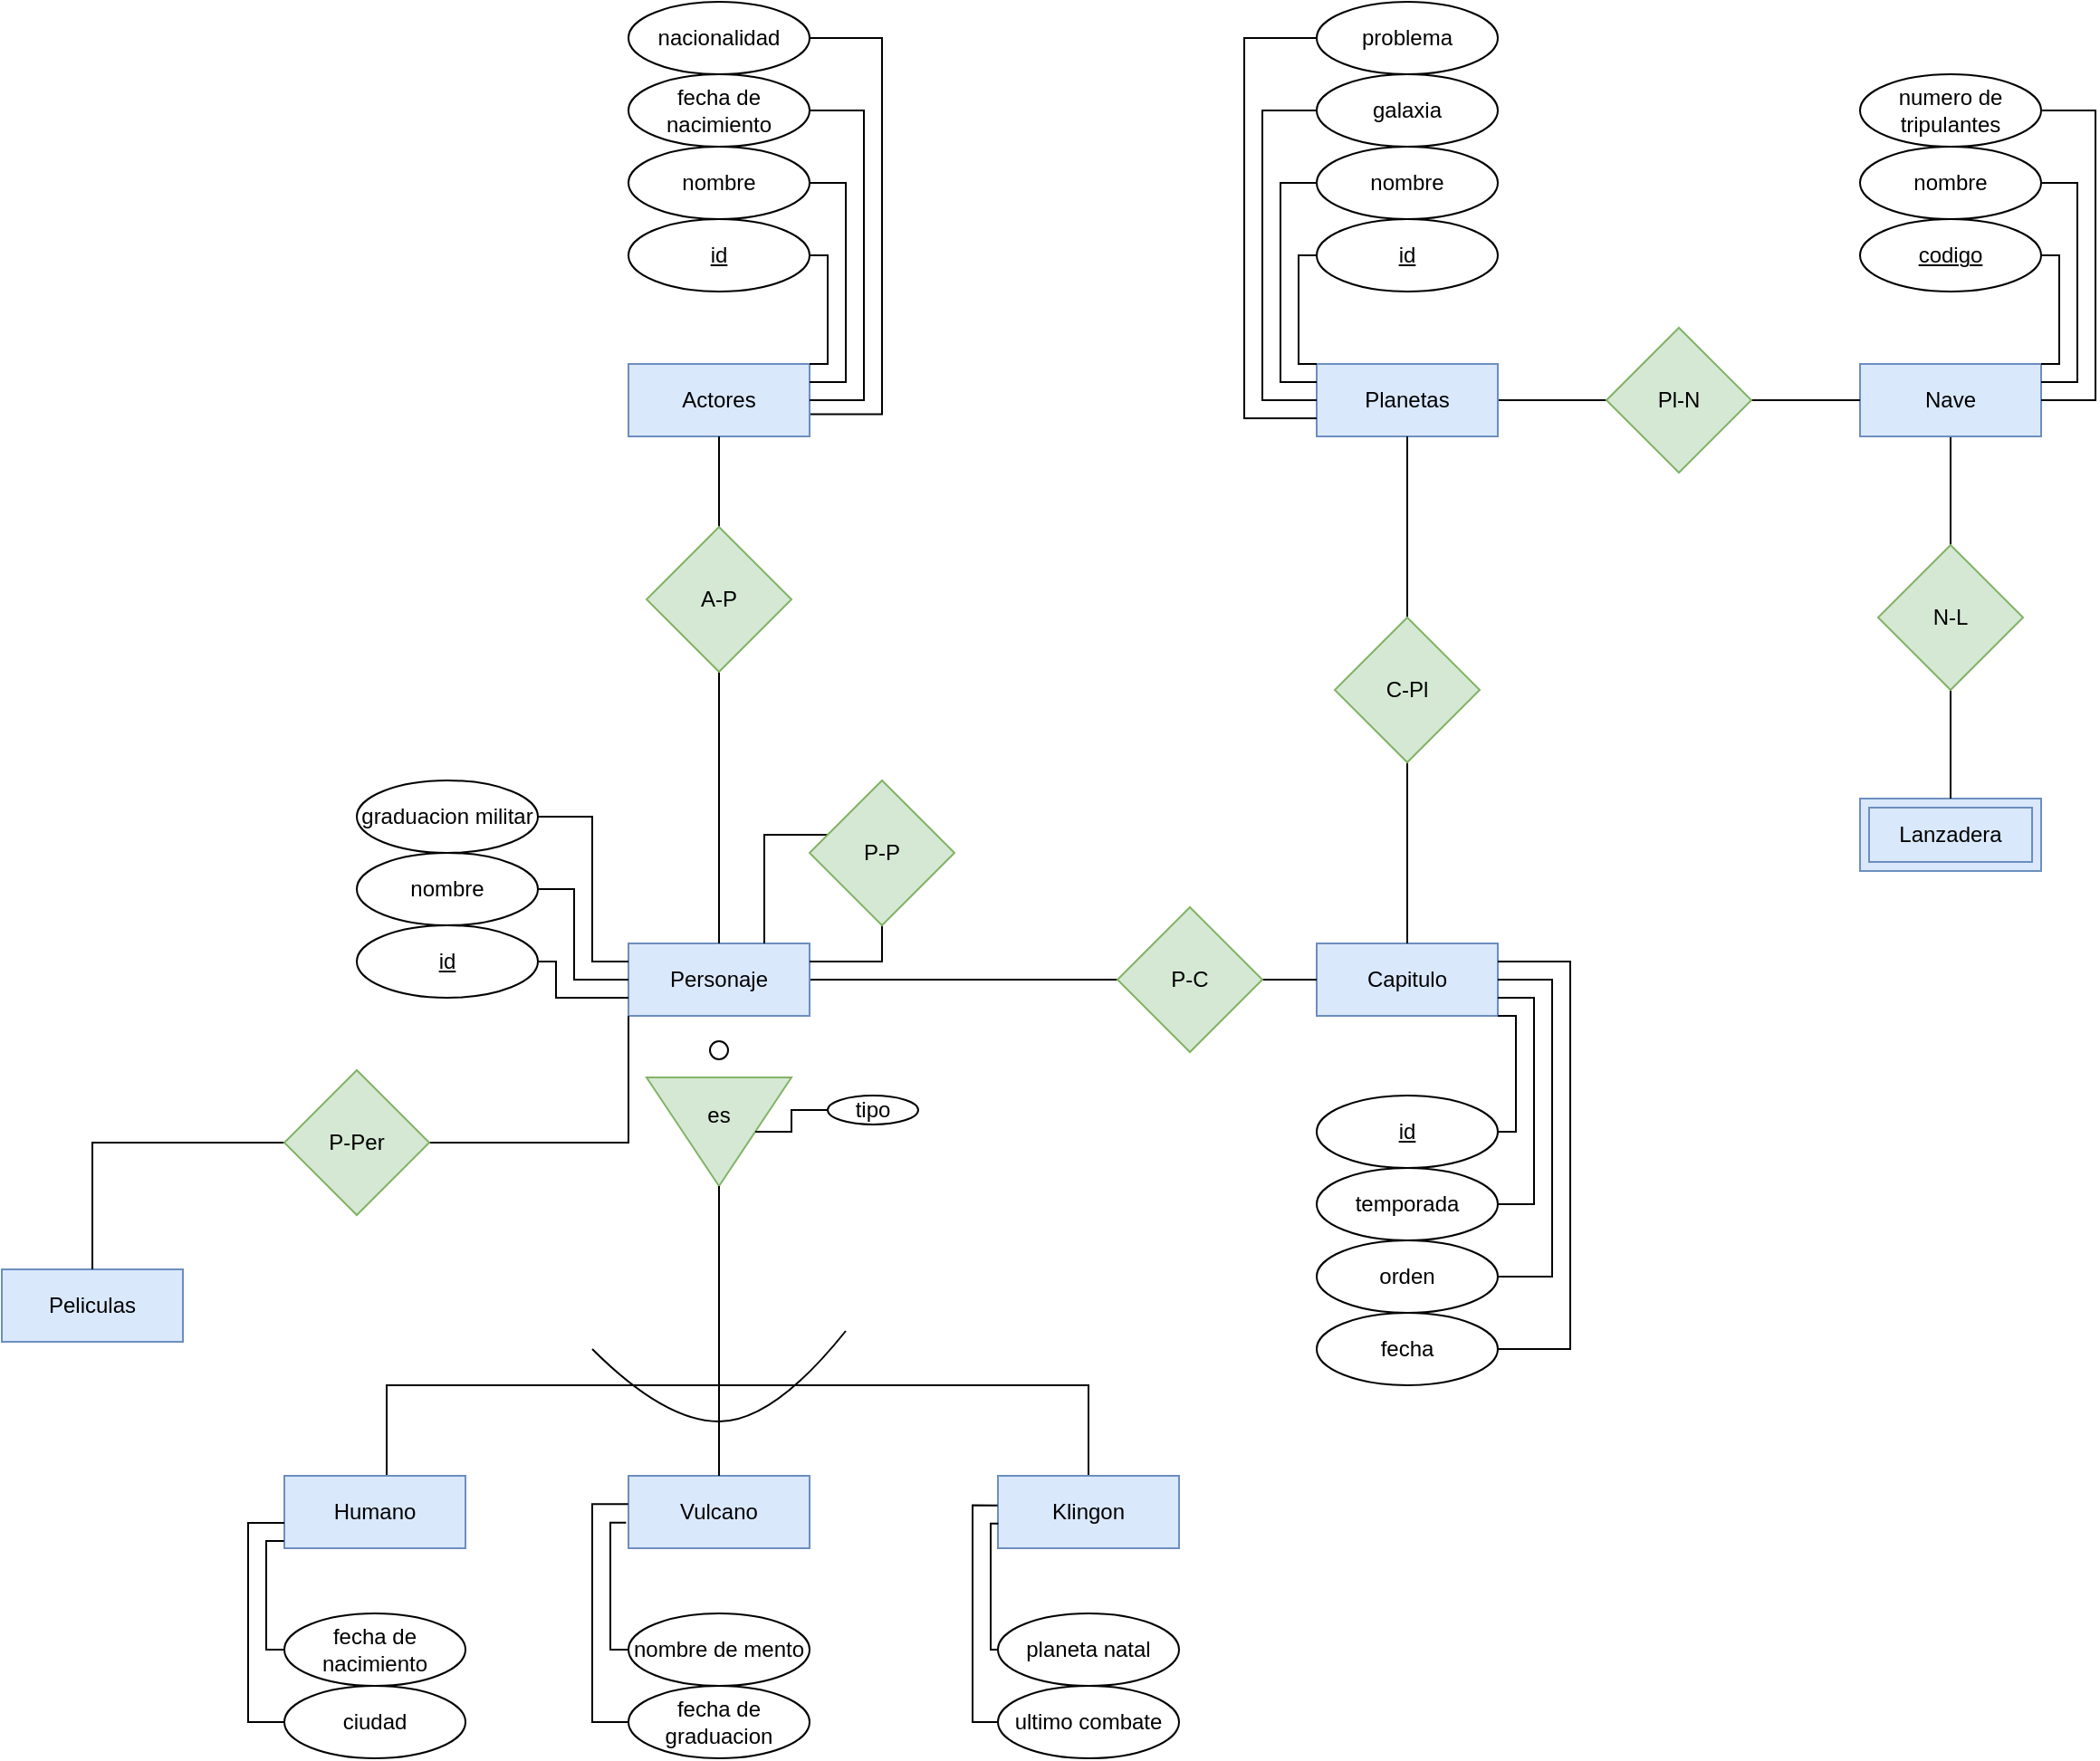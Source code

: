 <mxfile version="22.0.4" type="github">
  <diagram name="Página-1" id="5l4QbnVMC6A0-uHD1jhr">
    <mxGraphModel dx="917" dy="2021" grid="1" gridSize="10" guides="1" tooltips="1" connect="1" arrows="1" fold="1" page="1" pageScale="1" pageWidth="1169" pageHeight="827" math="0" shadow="0">
      <root>
        <mxCell id="0" />
        <mxCell id="1" parent="0" />
        <mxCell id="6NNh_hOM8QvXXo7sR0za-1" value="Actores" style="whiteSpace=wrap;html=1;align=center;fillColor=#dae8fc;strokeColor=#6c8ebf;" parent="1" vertex="1">
          <mxGeometry x="380" y="-10" width="100" height="40" as="geometry" />
        </mxCell>
        <mxCell id="6NNh_hOM8QvXXo7sR0za-29" style="edgeStyle=orthogonalEdgeStyle;rounded=0;orthogonalLoop=1;jettySize=auto;html=1;endArrow=none;endFill=0;" parent="1" source="6NNh_hOM8QvXXo7sR0za-2" target="6NNh_hOM8QvXXo7sR0za-27" edge="1">
          <mxGeometry relative="1" as="geometry" />
        </mxCell>
        <mxCell id="6NNh_hOM8QvXXo7sR0za-2" value="Personaje" style="whiteSpace=wrap;html=1;align=center;fillColor=#dae8fc;strokeColor=#6c8ebf;" parent="1" vertex="1">
          <mxGeometry x="380" y="310" width="100" height="40" as="geometry" />
        </mxCell>
        <mxCell id="6NNh_hOM8QvXXo7sR0za-18" style="edgeStyle=orthogonalEdgeStyle;rounded=0;orthogonalLoop=1;jettySize=auto;html=1;endArrow=none;endFill=0;" parent="1" edge="1">
          <mxGeometry relative="1" as="geometry">
            <mxPoint x="430" y="520" as="targetPoint" />
            <mxPoint x="246.504" y="604" as="sourcePoint" />
            <Array as="points">
              <mxPoint x="246" y="554" />
              <mxPoint x="430" y="554" />
              <mxPoint x="430" y="523" />
            </Array>
          </mxGeometry>
        </mxCell>
        <mxCell id="6NNh_hOM8QvXXo7sR0za-3" value="&lt;div&gt;Humano&lt;/div&gt;" style="whiteSpace=wrap;html=1;align=center;fillColor=#dae8fc;strokeColor=#6c8ebf;" parent="1" vertex="1">
          <mxGeometry x="190" y="604" width="100" height="40" as="geometry" />
        </mxCell>
        <mxCell id="6NNh_hOM8QvXXo7sR0za-4" value="&lt;div&gt;Vulcano&lt;/div&gt;" style="whiteSpace=wrap;html=1;align=center;fillColor=#dae8fc;strokeColor=#6c8ebf;" parent="1" vertex="1">
          <mxGeometry x="380" y="604" width="100" height="40" as="geometry" />
        </mxCell>
        <mxCell id="6NNh_hOM8QvXXo7sR0za-22" style="edgeStyle=orthogonalEdgeStyle;rounded=0;orthogonalLoop=1;jettySize=auto;html=1;endArrow=none;endFill=0;" parent="1" source="6NNh_hOM8QvXXo7sR0za-5" edge="1">
          <mxGeometry relative="1" as="geometry">
            <mxPoint x="430" y="524" as="targetPoint" />
            <Array as="points">
              <mxPoint x="634" y="554" />
              <mxPoint x="430" y="554" />
            </Array>
          </mxGeometry>
        </mxCell>
        <mxCell id="6NNh_hOM8QvXXo7sR0za-5" value="Klingon" style="whiteSpace=wrap;html=1;align=center;fillColor=#dae8fc;strokeColor=#6c8ebf;" parent="1" vertex="1">
          <mxGeometry x="584" y="604" width="100" height="40" as="geometry" />
        </mxCell>
        <mxCell id="6NNh_hOM8QvXXo7sR0za-6" value="Capitulo" style="whiteSpace=wrap;html=1;align=center;fillColor=#dae8fc;strokeColor=#6c8ebf;" parent="1" vertex="1">
          <mxGeometry x="760" y="310" width="100" height="40" as="geometry" />
        </mxCell>
        <mxCell id="6NNh_hOM8QvXXo7sR0za-7" value="Peliculas" style="whiteSpace=wrap;html=1;align=center;fillColor=#dae8fc;strokeColor=#6c8ebf;" parent="1" vertex="1">
          <mxGeometry x="34" y="490" width="100" height="40" as="geometry" />
        </mxCell>
        <mxCell id="ipQ3G9XVM3GZYYtUCcGg-8" style="edgeStyle=orthogonalEdgeStyle;rounded=0;orthogonalLoop=1;jettySize=auto;html=1;endArrow=none;endFill=0;" edge="1" parent="1" source="6NNh_hOM8QvXXo7sR0za-8" target="ipQ3G9XVM3GZYYtUCcGg-4">
          <mxGeometry relative="1" as="geometry" />
        </mxCell>
        <mxCell id="6NNh_hOM8QvXXo7sR0za-8" value="Planetas" style="whiteSpace=wrap;html=1;align=center;fillColor=#dae8fc;strokeColor=#6c8ebf;" parent="1" vertex="1">
          <mxGeometry x="760" y="-10" width="100" height="40" as="geometry" />
        </mxCell>
        <mxCell id="ipQ3G9XVM3GZYYtUCcGg-10" style="edgeStyle=orthogonalEdgeStyle;rounded=0;orthogonalLoop=1;jettySize=auto;html=1;endArrow=none;endFill=0;" edge="1" parent="1" source="6NNh_hOM8QvXXo7sR0za-9" target="ipQ3G9XVM3GZYYtUCcGg-5">
          <mxGeometry relative="1" as="geometry" />
        </mxCell>
        <mxCell id="6NNh_hOM8QvXXo7sR0za-9" value="Nave" style="whiteSpace=wrap;html=1;align=center;fillColor=#dae8fc;strokeColor=#6c8ebf;" parent="1" vertex="1">
          <mxGeometry x="1060" y="-10" width="100" height="40" as="geometry" />
        </mxCell>
        <mxCell id="6NNh_hOM8QvXXo7sR0za-11" value="Lanzadera" style="shape=ext;margin=3;double=1;whiteSpace=wrap;html=1;align=center;fillColor=#dae8fc;strokeColor=#6c8ebf;" parent="1" vertex="1">
          <mxGeometry x="1060" y="230" width="100" height="40" as="geometry" />
        </mxCell>
        <mxCell id="6NNh_hOM8QvXXo7sR0za-16" style="edgeStyle=orthogonalEdgeStyle;rounded=0;orthogonalLoop=1;jettySize=auto;html=1;entryX=0.5;entryY=1;entryDx=0;entryDy=0;endArrow=none;endFill=0;" parent="1" source="6NNh_hOM8QvXXo7sR0za-12" target="6NNh_hOM8QvXXo7sR0za-1" edge="1">
          <mxGeometry relative="1" as="geometry" />
        </mxCell>
        <mxCell id="6NNh_hOM8QvXXo7sR0za-17" style="edgeStyle=orthogonalEdgeStyle;rounded=0;orthogonalLoop=1;jettySize=auto;html=1;endArrow=none;endFill=0;" parent="1" source="6NNh_hOM8QvXXo7sR0za-12" target="6NNh_hOM8QvXXo7sR0za-2" edge="1">
          <mxGeometry relative="1" as="geometry" />
        </mxCell>
        <mxCell id="6NNh_hOM8QvXXo7sR0za-12" value="A-P" style="rhombus;whiteSpace=wrap;html=1;fillColor=#d5e8d4;strokeColor=#82b366;" parent="1" vertex="1">
          <mxGeometry x="390" y="80" width="80" height="80" as="geometry" />
        </mxCell>
        <mxCell id="6NNh_hOM8QvXXo7sR0za-13" value="" style="triangle;whiteSpace=wrap;html=1;rotation=90;fillColor=#d5e8d4;strokeColor=#82b366;" parent="1" vertex="1">
          <mxGeometry x="400" y="374" width="60" height="80" as="geometry" />
        </mxCell>
        <mxCell id="6NNh_hOM8QvXXo7sR0za-14" value="" style="ellipse;whiteSpace=wrap;html=1;aspect=fixed;" parent="1" vertex="1">
          <mxGeometry x="425" y="364" width="10" height="10" as="geometry" />
        </mxCell>
        <mxCell id="6NNh_hOM8QvXXo7sR0za-15" value="es" style="text;html=1;strokeColor=none;fillColor=none;align=center;verticalAlign=middle;whiteSpace=wrap;rounded=0;" parent="1" vertex="1">
          <mxGeometry x="420" y="390" width="20" height="30" as="geometry" />
        </mxCell>
        <mxCell id="6NNh_hOM8QvXXo7sR0za-21" style="edgeStyle=orthogonalEdgeStyle;rounded=0;orthogonalLoop=1;jettySize=auto;html=1;endArrow=none;endFill=0;entryX=1;entryY=0.5;entryDx=0;entryDy=0;" parent="1" source="6NNh_hOM8QvXXo7sR0za-4" target="6NNh_hOM8QvXXo7sR0za-13" edge="1">
          <mxGeometry relative="1" as="geometry">
            <mxPoint x="430" y="534" as="targetPoint" />
          </mxGeometry>
        </mxCell>
        <mxCell id="6NNh_hOM8QvXXo7sR0za-23" value="" style="curved=1;endArrow=none;html=1;rounded=0;endFill=0;" parent="1" edge="1">
          <mxGeometry width="50" height="50" relative="1" as="geometry">
            <mxPoint x="360" y="534" as="sourcePoint" />
            <mxPoint x="500" y="524" as="targetPoint" />
            <Array as="points">
              <mxPoint x="400" y="574" />
              <mxPoint x="460" y="574" />
            </Array>
          </mxGeometry>
        </mxCell>
        <mxCell id="6NNh_hOM8QvXXo7sR0za-28" style="edgeStyle=orthogonalEdgeStyle;rounded=0;orthogonalLoop=1;jettySize=auto;html=1;endArrow=none;endFill=0;" parent="1" source="6NNh_hOM8QvXXo7sR0za-27" target="6NNh_hOM8QvXXo7sR0za-6" edge="1">
          <mxGeometry relative="1" as="geometry" />
        </mxCell>
        <mxCell id="6NNh_hOM8QvXXo7sR0za-27" value="P-C" style="rhombus;whiteSpace=wrap;html=1;fillColor=#d5e8d4;strokeColor=#82b366;" parent="1" vertex="1">
          <mxGeometry x="650" y="290" width="80" height="80" as="geometry" />
        </mxCell>
        <mxCell id="6NNh_hOM8QvXXo7sR0za-31" style="edgeStyle=orthogonalEdgeStyle;rounded=0;orthogonalLoop=1;jettySize=auto;html=1;endArrow=none;endFill=0;" parent="1" source="6NNh_hOM8QvXXo7sR0za-30" target="6NNh_hOM8QvXXo7sR0za-7" edge="1">
          <mxGeometry relative="1" as="geometry" />
        </mxCell>
        <mxCell id="6NNh_hOM8QvXXo7sR0za-32" style="edgeStyle=orthogonalEdgeStyle;rounded=0;orthogonalLoop=1;jettySize=auto;html=1;entryX=0;entryY=1;entryDx=0;entryDy=0;endArrow=none;endFill=0;" parent="1" source="6NNh_hOM8QvXXo7sR0za-30" target="6NNh_hOM8QvXXo7sR0za-2" edge="1">
          <mxGeometry relative="1" as="geometry" />
        </mxCell>
        <mxCell id="6NNh_hOM8QvXXo7sR0za-30" value="P-Per" style="rhombus;whiteSpace=wrap;html=1;fillColor=#d5e8d4;strokeColor=#82b366;" parent="1" vertex="1">
          <mxGeometry x="190" y="380" width="80" height="80" as="geometry" />
        </mxCell>
        <mxCell id="ipQ3G9XVM3GZYYtUCcGg-1" style="edgeStyle=orthogonalEdgeStyle;rounded=0;orthogonalLoop=1;jettySize=auto;html=1;entryX=0.75;entryY=0;entryDx=0;entryDy=0;endArrow=none;endFill=0;" edge="1" parent="1" source="6NNh_hOM8QvXXo7sR0za-33" target="6NNh_hOM8QvXXo7sR0za-2">
          <mxGeometry relative="1" as="geometry">
            <Array as="points">
              <mxPoint x="455" y="250" />
            </Array>
          </mxGeometry>
        </mxCell>
        <mxCell id="ipQ3G9XVM3GZYYtUCcGg-2" style="edgeStyle=orthogonalEdgeStyle;rounded=0;orthogonalLoop=1;jettySize=auto;html=1;endArrow=none;endFill=0;entryX=1;entryY=0.25;entryDx=0;entryDy=0;" edge="1" parent="1" source="6NNh_hOM8QvXXo7sR0za-33" target="6NNh_hOM8QvXXo7sR0za-2">
          <mxGeometry relative="1" as="geometry">
            <mxPoint x="380" y="310" as="targetPoint" />
            <Array as="points">
              <mxPoint x="520" y="320" />
            </Array>
          </mxGeometry>
        </mxCell>
        <mxCell id="6NNh_hOM8QvXXo7sR0za-33" value="P-P" style="rhombus;whiteSpace=wrap;html=1;fillColor=#d5e8d4;strokeColor=#82b366;" parent="1" vertex="1">
          <mxGeometry x="480" y="220" width="80" height="80" as="geometry" />
        </mxCell>
        <mxCell id="ipQ3G9XVM3GZYYtUCcGg-6" style="edgeStyle=orthogonalEdgeStyle;rounded=0;orthogonalLoop=1;jettySize=auto;html=1;entryX=0.5;entryY=0;entryDx=0;entryDy=0;endArrow=none;endFill=0;" edge="1" parent="1" source="ipQ3G9XVM3GZYYtUCcGg-3" target="6NNh_hOM8QvXXo7sR0za-6">
          <mxGeometry relative="1" as="geometry" />
        </mxCell>
        <mxCell id="ipQ3G9XVM3GZYYtUCcGg-7" style="edgeStyle=orthogonalEdgeStyle;rounded=0;orthogonalLoop=1;jettySize=auto;html=1;endArrow=none;endFill=0;" edge="1" parent="1" source="ipQ3G9XVM3GZYYtUCcGg-3" target="6NNh_hOM8QvXXo7sR0za-8">
          <mxGeometry relative="1" as="geometry" />
        </mxCell>
        <mxCell id="ipQ3G9XVM3GZYYtUCcGg-3" value="C-Pl" style="rhombus;whiteSpace=wrap;html=1;fillColor=#d5e8d4;strokeColor=#82b366;" vertex="1" parent="1">
          <mxGeometry x="770" y="130" width="80" height="80" as="geometry" />
        </mxCell>
        <mxCell id="ipQ3G9XVM3GZYYtUCcGg-9" style="edgeStyle=orthogonalEdgeStyle;rounded=0;orthogonalLoop=1;jettySize=auto;html=1;endArrow=none;endFill=0;" edge="1" parent="1" source="ipQ3G9XVM3GZYYtUCcGg-4" target="6NNh_hOM8QvXXo7sR0za-9">
          <mxGeometry relative="1" as="geometry" />
        </mxCell>
        <mxCell id="ipQ3G9XVM3GZYYtUCcGg-4" value="Pl-N" style="rhombus;whiteSpace=wrap;html=1;fillColor=#d5e8d4;strokeColor=#82b366;" vertex="1" parent="1">
          <mxGeometry x="920" y="-30" width="80" height="80" as="geometry" />
        </mxCell>
        <mxCell id="ipQ3G9XVM3GZYYtUCcGg-11" style="edgeStyle=orthogonalEdgeStyle;rounded=0;orthogonalLoop=1;jettySize=auto;html=1;entryX=0.5;entryY=0;entryDx=0;entryDy=0;endArrow=none;endFill=0;" edge="1" parent="1" source="ipQ3G9XVM3GZYYtUCcGg-5" target="6NNh_hOM8QvXXo7sR0za-11">
          <mxGeometry relative="1" as="geometry" />
        </mxCell>
        <mxCell id="ipQ3G9XVM3GZYYtUCcGg-5" value="N-L" style="rhombus;whiteSpace=wrap;html=1;fillColor=#d5e8d4;strokeColor=#82b366;" vertex="1" parent="1">
          <mxGeometry x="1070" y="90" width="80" height="80" as="geometry" />
        </mxCell>
        <mxCell id="ipQ3G9XVM3GZYYtUCcGg-17" style="edgeStyle=orthogonalEdgeStyle;rounded=0;orthogonalLoop=1;jettySize=auto;html=1;endArrow=none;endFill=0;" edge="1" parent="1" source="ipQ3G9XVM3GZYYtUCcGg-13">
          <mxGeometry relative="1" as="geometry">
            <mxPoint x="480" y="-10" as="targetPoint" />
            <Array as="points">
              <mxPoint x="490" y="-70" />
              <mxPoint x="490" y="-10" />
              <mxPoint x="480" y="-10" />
            </Array>
          </mxGeometry>
        </mxCell>
        <mxCell id="ipQ3G9XVM3GZYYtUCcGg-13" value="id" style="ellipse;whiteSpace=wrap;html=1;align=center;fontStyle=4;" vertex="1" parent="1">
          <mxGeometry x="380" y="-90" width="100" height="40" as="geometry" />
        </mxCell>
        <mxCell id="ipQ3G9XVM3GZYYtUCcGg-18" style="edgeStyle=orthogonalEdgeStyle;rounded=0;orthogonalLoop=1;jettySize=auto;html=1;entryX=1;entryY=0.25;entryDx=0;entryDy=0;endArrow=none;endFill=0;" edge="1" parent="1" source="ipQ3G9XVM3GZYYtUCcGg-14" target="6NNh_hOM8QvXXo7sR0za-1">
          <mxGeometry relative="1" as="geometry">
            <Array as="points">
              <mxPoint x="500" y="-110" />
              <mxPoint x="500" />
            </Array>
          </mxGeometry>
        </mxCell>
        <mxCell id="ipQ3G9XVM3GZYYtUCcGg-14" value="nombre" style="ellipse;whiteSpace=wrap;html=1;align=center;" vertex="1" parent="1">
          <mxGeometry x="380" y="-130" width="100" height="40" as="geometry" />
        </mxCell>
        <mxCell id="ipQ3G9XVM3GZYYtUCcGg-19" style="edgeStyle=orthogonalEdgeStyle;rounded=0;orthogonalLoop=1;jettySize=auto;html=1;entryX=1;entryY=0.5;entryDx=0;entryDy=0;endArrow=none;endFill=0;" edge="1" parent="1" source="ipQ3G9XVM3GZYYtUCcGg-15" target="6NNh_hOM8QvXXo7sR0za-1">
          <mxGeometry relative="1" as="geometry">
            <Array as="points">
              <mxPoint x="510" y="-150" />
              <mxPoint x="510" y="10" />
            </Array>
          </mxGeometry>
        </mxCell>
        <mxCell id="ipQ3G9XVM3GZYYtUCcGg-15" value="fecha de nacimiento" style="ellipse;whiteSpace=wrap;html=1;align=center;" vertex="1" parent="1">
          <mxGeometry x="380" y="-170" width="100" height="40" as="geometry" />
        </mxCell>
        <mxCell id="ipQ3G9XVM3GZYYtUCcGg-16" value="nacionalidad" style="ellipse;whiteSpace=wrap;html=1;align=center;" vertex="1" parent="1">
          <mxGeometry x="380" y="-210" width="100" height="40" as="geometry" />
        </mxCell>
        <mxCell id="ipQ3G9XVM3GZYYtUCcGg-20" style="edgeStyle=orthogonalEdgeStyle;rounded=0;orthogonalLoop=1;jettySize=auto;html=1;entryX=1.005;entryY=0.695;entryDx=0;entryDy=0;entryPerimeter=0;endArrow=none;endFill=0;" edge="1" parent="1" source="ipQ3G9XVM3GZYYtUCcGg-16" target="6NNh_hOM8QvXXo7sR0za-1">
          <mxGeometry relative="1" as="geometry">
            <Array as="points">
              <mxPoint x="520" y="-190" />
              <mxPoint x="520" y="18" />
            </Array>
          </mxGeometry>
        </mxCell>
        <mxCell id="ipQ3G9XVM3GZYYtUCcGg-27" style="edgeStyle=orthogonalEdgeStyle;rounded=0;orthogonalLoop=1;jettySize=auto;html=1;entryX=0;entryY=0.75;entryDx=0;entryDy=0;endArrow=none;endFill=0;" edge="1" parent="1" source="ipQ3G9XVM3GZYYtUCcGg-21" target="6NNh_hOM8QvXXo7sR0za-2">
          <mxGeometry relative="1" as="geometry">
            <Array as="points">
              <mxPoint x="340" y="320" />
              <mxPoint x="340" y="340" />
            </Array>
          </mxGeometry>
        </mxCell>
        <mxCell id="ipQ3G9XVM3GZYYtUCcGg-21" value="id" style="ellipse;whiteSpace=wrap;html=1;align=center;fontStyle=4;" vertex="1" parent="1">
          <mxGeometry x="230" y="300" width="100" height="40" as="geometry" />
        </mxCell>
        <mxCell id="ipQ3G9XVM3GZYYtUCcGg-23" style="edgeStyle=orthogonalEdgeStyle;rounded=0;orthogonalLoop=1;jettySize=auto;html=1;endArrow=none;endFill=0;" edge="1" parent="1" source="ipQ3G9XVM3GZYYtUCcGg-22" target="6NNh_hOM8QvXXo7sR0za-13">
          <mxGeometry relative="1" as="geometry" />
        </mxCell>
        <mxCell id="ipQ3G9XVM3GZYYtUCcGg-22" value="tipo" style="ellipse;whiteSpace=wrap;html=1;align=center;" vertex="1" parent="1">
          <mxGeometry x="490" y="394" width="50" height="16" as="geometry" />
        </mxCell>
        <mxCell id="ipQ3G9XVM3GZYYtUCcGg-28" style="edgeStyle=orthogonalEdgeStyle;rounded=0;orthogonalLoop=1;jettySize=auto;html=1;entryX=0;entryY=0.5;entryDx=0;entryDy=0;endArrow=none;endFill=0;" edge="1" parent="1" source="ipQ3G9XVM3GZYYtUCcGg-24" target="6NNh_hOM8QvXXo7sR0za-2">
          <mxGeometry relative="1" as="geometry">
            <Array as="points">
              <mxPoint x="350" y="280" />
              <mxPoint x="350" y="330" />
            </Array>
          </mxGeometry>
        </mxCell>
        <mxCell id="ipQ3G9XVM3GZYYtUCcGg-24" value="nombre" style="ellipse;whiteSpace=wrap;html=1;align=center;" vertex="1" parent="1">
          <mxGeometry x="230" y="260" width="100" height="40" as="geometry" />
        </mxCell>
        <mxCell id="ipQ3G9XVM3GZYYtUCcGg-29" style="edgeStyle=orthogonalEdgeStyle;rounded=0;orthogonalLoop=1;jettySize=auto;html=1;entryX=0;entryY=0.25;entryDx=0;entryDy=0;endArrow=none;endFill=0;" edge="1" parent="1" source="ipQ3G9XVM3GZYYtUCcGg-25" target="6NNh_hOM8QvXXo7sR0za-2">
          <mxGeometry relative="1" as="geometry">
            <Array as="points">
              <mxPoint x="360" y="240" />
              <mxPoint x="360" y="320" />
            </Array>
          </mxGeometry>
        </mxCell>
        <mxCell id="ipQ3G9XVM3GZYYtUCcGg-25" value="graduacion militar" style="ellipse;whiteSpace=wrap;html=1;align=center;" vertex="1" parent="1">
          <mxGeometry x="230" y="220" width="100" height="40" as="geometry" />
        </mxCell>
        <mxCell id="ipQ3G9XVM3GZYYtUCcGg-36" style="edgeStyle=orthogonalEdgeStyle;rounded=0;orthogonalLoop=1;jettySize=auto;html=1;entryX=-0.002;entryY=0.924;entryDx=0;entryDy=0;endArrow=none;endFill=0;entryPerimeter=0;" edge="1" parent="1" source="ipQ3G9XVM3GZYYtUCcGg-30" target="6NNh_hOM8QvXXo7sR0za-3">
          <mxGeometry relative="1" as="geometry">
            <Array as="points">
              <mxPoint x="180" y="700" />
              <mxPoint x="180" y="640" />
              <mxPoint x="190" y="640" />
            </Array>
          </mxGeometry>
        </mxCell>
        <mxCell id="ipQ3G9XVM3GZYYtUCcGg-30" value="fecha de nacimiento" style="ellipse;whiteSpace=wrap;html=1;align=center;" vertex="1" parent="1">
          <mxGeometry x="190" y="680" width="100" height="40" as="geometry" />
        </mxCell>
        <mxCell id="ipQ3G9XVM3GZYYtUCcGg-37" style="edgeStyle=orthogonalEdgeStyle;rounded=0;orthogonalLoop=1;jettySize=auto;html=1;endArrow=none;endFill=0;" edge="1" parent="1" source="ipQ3G9XVM3GZYYtUCcGg-31">
          <mxGeometry relative="1" as="geometry">
            <mxPoint x="190" y="630" as="targetPoint" />
            <Array as="points">
              <mxPoint x="170" y="740" />
              <mxPoint x="170" y="630" />
              <mxPoint x="190" y="630" />
            </Array>
          </mxGeometry>
        </mxCell>
        <mxCell id="ipQ3G9XVM3GZYYtUCcGg-31" value="ciudad" style="ellipse;whiteSpace=wrap;html=1;align=center;" vertex="1" parent="1">
          <mxGeometry x="190" y="720" width="100" height="40" as="geometry" />
        </mxCell>
        <mxCell id="ipQ3G9XVM3GZYYtUCcGg-32" value="nombre de mento" style="ellipse;whiteSpace=wrap;html=1;align=center;" vertex="1" parent="1">
          <mxGeometry x="380" y="680" width="100" height="40" as="geometry" />
        </mxCell>
        <mxCell id="ipQ3G9XVM3GZYYtUCcGg-33" value="fecha de graduacion" style="ellipse;whiteSpace=wrap;html=1;align=center;" vertex="1" parent="1">
          <mxGeometry x="380" y="720" width="100" height="40" as="geometry" />
        </mxCell>
        <mxCell id="ipQ3G9XVM3GZYYtUCcGg-34" value="planeta natal" style="ellipse;whiteSpace=wrap;html=1;align=center;" vertex="1" parent="1">
          <mxGeometry x="584" y="680" width="100" height="40" as="geometry" />
        </mxCell>
        <mxCell id="ipQ3G9XVM3GZYYtUCcGg-35" value="ultimo combate" style="ellipse;whiteSpace=wrap;html=1;align=center;" vertex="1" parent="1">
          <mxGeometry x="584" y="720" width="100" height="40" as="geometry" />
        </mxCell>
        <mxCell id="ipQ3G9XVM3GZYYtUCcGg-38" style="edgeStyle=orthogonalEdgeStyle;rounded=0;orthogonalLoop=1;jettySize=auto;html=1;entryX=-0.013;entryY=0.647;entryDx=0;entryDy=0;entryPerimeter=0;endArrow=none;endFill=0;" edge="1" parent="1" source="ipQ3G9XVM3GZYYtUCcGg-32" target="6NNh_hOM8QvXXo7sR0za-4">
          <mxGeometry relative="1" as="geometry">
            <Array as="points">
              <mxPoint x="370" y="700" />
              <mxPoint x="370" y="630" />
            </Array>
          </mxGeometry>
        </mxCell>
        <mxCell id="ipQ3G9XVM3GZYYtUCcGg-39" style="edgeStyle=orthogonalEdgeStyle;rounded=0;orthogonalLoop=1;jettySize=auto;html=1;entryX=-0.002;entryY=0.39;entryDx=0;entryDy=0;entryPerimeter=0;endArrow=none;endFill=0;" edge="1" parent="1" source="ipQ3G9XVM3GZYYtUCcGg-33" target="6NNh_hOM8QvXXo7sR0za-4">
          <mxGeometry relative="1" as="geometry">
            <Array as="points">
              <mxPoint x="360" y="740" />
              <mxPoint x="360" y="620" />
            </Array>
          </mxGeometry>
        </mxCell>
        <mxCell id="ipQ3G9XVM3GZYYtUCcGg-41" style="edgeStyle=orthogonalEdgeStyle;rounded=0;orthogonalLoop=1;jettySize=auto;html=1;entryX=0.002;entryY=0.659;entryDx=0;entryDy=0;entryPerimeter=0;endArrow=none;endFill=0;" edge="1" parent="1" source="ipQ3G9XVM3GZYYtUCcGg-34" target="6NNh_hOM8QvXXo7sR0za-5">
          <mxGeometry relative="1" as="geometry">
            <Array as="points">
              <mxPoint x="580" y="700" />
              <mxPoint x="580" y="630" />
            </Array>
          </mxGeometry>
        </mxCell>
        <mxCell id="ipQ3G9XVM3GZYYtUCcGg-42" style="edgeStyle=orthogonalEdgeStyle;rounded=0;orthogonalLoop=1;jettySize=auto;html=1;entryX=-0.002;entryY=0.408;entryDx=0;entryDy=0;entryPerimeter=0;endArrow=none;endFill=0;" edge="1" parent="1" source="ipQ3G9XVM3GZYYtUCcGg-35" target="6NNh_hOM8QvXXo7sR0za-5">
          <mxGeometry relative="1" as="geometry">
            <Array as="points">
              <mxPoint x="570" y="740" />
              <mxPoint x="570" y="620" />
            </Array>
          </mxGeometry>
        </mxCell>
        <mxCell id="ipQ3G9XVM3GZYYtUCcGg-47" style="edgeStyle=orthogonalEdgeStyle;rounded=0;orthogonalLoop=1;jettySize=auto;html=1;entryX=1;entryY=1;entryDx=0;entryDy=0;endArrow=none;endFill=0;" edge="1" parent="1" source="ipQ3G9XVM3GZYYtUCcGg-43" target="6NNh_hOM8QvXXo7sR0za-6">
          <mxGeometry relative="1" as="geometry">
            <Array as="points">
              <mxPoint x="870" y="414" />
              <mxPoint x="870" y="350" />
            </Array>
          </mxGeometry>
        </mxCell>
        <mxCell id="ipQ3G9XVM3GZYYtUCcGg-43" value="id" style="ellipse;whiteSpace=wrap;html=1;align=center;fontStyle=4;" vertex="1" parent="1">
          <mxGeometry x="760" y="394" width="100" height="40" as="geometry" />
        </mxCell>
        <mxCell id="ipQ3G9XVM3GZYYtUCcGg-48" style="edgeStyle=orthogonalEdgeStyle;rounded=0;orthogonalLoop=1;jettySize=auto;html=1;entryX=1;entryY=0.75;entryDx=0;entryDy=0;endArrow=none;endFill=0;" edge="1" parent="1" source="ipQ3G9XVM3GZYYtUCcGg-44" target="6NNh_hOM8QvXXo7sR0za-6">
          <mxGeometry relative="1" as="geometry">
            <Array as="points">
              <mxPoint x="880" y="454" />
              <mxPoint x="880" y="340" />
            </Array>
          </mxGeometry>
        </mxCell>
        <mxCell id="ipQ3G9XVM3GZYYtUCcGg-44" value="temporada" style="ellipse;whiteSpace=wrap;html=1;align=center;" vertex="1" parent="1">
          <mxGeometry x="760" y="434" width="100" height="40" as="geometry" />
        </mxCell>
        <mxCell id="ipQ3G9XVM3GZYYtUCcGg-49" style="edgeStyle=orthogonalEdgeStyle;rounded=0;orthogonalLoop=1;jettySize=auto;html=1;entryX=1;entryY=0.5;entryDx=0;entryDy=0;endArrow=none;endFill=0;" edge="1" parent="1" source="ipQ3G9XVM3GZYYtUCcGg-45" target="6NNh_hOM8QvXXo7sR0za-6">
          <mxGeometry relative="1" as="geometry">
            <Array as="points">
              <mxPoint x="890" y="494" />
              <mxPoint x="890" y="330" />
            </Array>
          </mxGeometry>
        </mxCell>
        <mxCell id="ipQ3G9XVM3GZYYtUCcGg-45" value="orden" style="ellipse;whiteSpace=wrap;html=1;align=center;" vertex="1" parent="1">
          <mxGeometry x="760" y="474" width="100" height="40" as="geometry" />
        </mxCell>
        <mxCell id="ipQ3G9XVM3GZYYtUCcGg-50" style="edgeStyle=orthogonalEdgeStyle;rounded=0;orthogonalLoop=1;jettySize=auto;html=1;entryX=1;entryY=0.25;entryDx=0;entryDy=0;endArrow=none;endFill=0;" edge="1" parent="1" source="ipQ3G9XVM3GZYYtUCcGg-46" target="6NNh_hOM8QvXXo7sR0za-6">
          <mxGeometry relative="1" as="geometry">
            <Array as="points">
              <mxPoint x="900" y="534" />
              <mxPoint x="900" y="320" />
            </Array>
          </mxGeometry>
        </mxCell>
        <mxCell id="ipQ3G9XVM3GZYYtUCcGg-46" value="fecha" style="ellipse;whiteSpace=wrap;html=1;align=center;" vertex="1" parent="1">
          <mxGeometry x="760" y="514" width="100" height="40" as="geometry" />
        </mxCell>
        <mxCell id="ipQ3G9XVM3GZYYtUCcGg-55" style="edgeStyle=orthogonalEdgeStyle;rounded=0;orthogonalLoop=1;jettySize=auto;html=1;entryX=0;entryY=0;entryDx=0;entryDy=0;endArrow=none;endFill=0;" edge="1" parent="1" source="ipQ3G9XVM3GZYYtUCcGg-51" target="6NNh_hOM8QvXXo7sR0za-8">
          <mxGeometry relative="1" as="geometry">
            <Array as="points">
              <mxPoint x="750" y="-70" />
              <mxPoint x="750" y="-10" />
            </Array>
          </mxGeometry>
        </mxCell>
        <mxCell id="ipQ3G9XVM3GZYYtUCcGg-51" value="id" style="ellipse;whiteSpace=wrap;html=1;align=center;fontStyle=4;" vertex="1" parent="1">
          <mxGeometry x="760" y="-90" width="100" height="40" as="geometry" />
        </mxCell>
        <mxCell id="ipQ3G9XVM3GZYYtUCcGg-56" style="edgeStyle=orthogonalEdgeStyle;rounded=0;orthogonalLoop=1;jettySize=auto;html=1;entryX=0;entryY=0.25;entryDx=0;entryDy=0;endArrow=none;endFill=0;" edge="1" parent="1" source="ipQ3G9XVM3GZYYtUCcGg-52" target="6NNh_hOM8QvXXo7sR0za-8">
          <mxGeometry relative="1" as="geometry">
            <Array as="points">
              <mxPoint x="740" y="-110" />
              <mxPoint x="740" />
            </Array>
          </mxGeometry>
        </mxCell>
        <mxCell id="ipQ3G9XVM3GZYYtUCcGg-52" value="nombre" style="ellipse;whiteSpace=wrap;html=1;align=center;" vertex="1" parent="1">
          <mxGeometry x="760" y="-130" width="100" height="40" as="geometry" />
        </mxCell>
        <mxCell id="ipQ3G9XVM3GZYYtUCcGg-57" style="edgeStyle=orthogonalEdgeStyle;rounded=0;orthogonalLoop=1;jettySize=auto;html=1;entryX=0;entryY=0.5;entryDx=0;entryDy=0;endArrow=none;endFill=0;" edge="1" parent="1" source="ipQ3G9XVM3GZYYtUCcGg-53" target="6NNh_hOM8QvXXo7sR0za-8">
          <mxGeometry relative="1" as="geometry">
            <Array as="points">
              <mxPoint x="730" y="-150" />
              <mxPoint x="730" y="10" />
            </Array>
          </mxGeometry>
        </mxCell>
        <mxCell id="ipQ3G9XVM3GZYYtUCcGg-53" value="galaxia" style="ellipse;whiteSpace=wrap;html=1;align=center;" vertex="1" parent="1">
          <mxGeometry x="760" y="-170" width="100" height="40" as="geometry" />
        </mxCell>
        <mxCell id="ipQ3G9XVM3GZYYtUCcGg-58" style="edgeStyle=orthogonalEdgeStyle;rounded=0;orthogonalLoop=1;jettySize=auto;html=1;entryX=0;entryY=0.75;entryDx=0;entryDy=0;endArrow=none;endFill=0;" edge="1" parent="1" source="ipQ3G9XVM3GZYYtUCcGg-54" target="6NNh_hOM8QvXXo7sR0za-8">
          <mxGeometry relative="1" as="geometry">
            <Array as="points">
              <mxPoint x="720" y="-190" />
              <mxPoint x="720" y="20" />
            </Array>
          </mxGeometry>
        </mxCell>
        <mxCell id="ipQ3G9XVM3GZYYtUCcGg-54" value="problema" style="ellipse;whiteSpace=wrap;html=1;align=center;" vertex="1" parent="1">
          <mxGeometry x="760" y="-210" width="100" height="40" as="geometry" />
        </mxCell>
        <mxCell id="ipQ3G9XVM3GZYYtUCcGg-62" style="edgeStyle=orthogonalEdgeStyle;rounded=0;orthogonalLoop=1;jettySize=auto;html=1;entryX=1;entryY=0;entryDx=0;entryDy=0;endArrow=none;endFill=0;" edge="1" parent="1" source="ipQ3G9XVM3GZYYtUCcGg-59" target="6NNh_hOM8QvXXo7sR0za-9">
          <mxGeometry relative="1" as="geometry">
            <Array as="points">
              <mxPoint x="1170" y="-70" />
              <mxPoint x="1170" y="-10" />
            </Array>
          </mxGeometry>
        </mxCell>
        <mxCell id="ipQ3G9XVM3GZYYtUCcGg-59" value="codigo" style="ellipse;whiteSpace=wrap;html=1;align=center;fontStyle=4;" vertex="1" parent="1">
          <mxGeometry x="1060" y="-90" width="100" height="40" as="geometry" />
        </mxCell>
        <mxCell id="ipQ3G9XVM3GZYYtUCcGg-63" style="edgeStyle=orthogonalEdgeStyle;rounded=0;orthogonalLoop=1;jettySize=auto;html=1;entryX=1;entryY=0.25;entryDx=0;entryDy=0;endArrow=none;endFill=0;" edge="1" parent="1" source="ipQ3G9XVM3GZYYtUCcGg-60" target="6NNh_hOM8QvXXo7sR0za-9">
          <mxGeometry relative="1" as="geometry">
            <Array as="points">
              <mxPoint x="1180" y="-110" />
              <mxPoint x="1180" />
            </Array>
          </mxGeometry>
        </mxCell>
        <mxCell id="ipQ3G9XVM3GZYYtUCcGg-60" value="nombre" style="ellipse;whiteSpace=wrap;html=1;align=center;" vertex="1" parent="1">
          <mxGeometry x="1060" y="-130" width="100" height="40" as="geometry" />
        </mxCell>
        <mxCell id="ipQ3G9XVM3GZYYtUCcGg-64" style="edgeStyle=orthogonalEdgeStyle;rounded=0;orthogonalLoop=1;jettySize=auto;html=1;entryX=1;entryY=0.5;entryDx=0;entryDy=0;endArrow=none;endFill=0;" edge="1" parent="1" source="ipQ3G9XVM3GZYYtUCcGg-61" target="6NNh_hOM8QvXXo7sR0za-9">
          <mxGeometry relative="1" as="geometry">
            <Array as="points">
              <mxPoint x="1190" y="-150" />
              <mxPoint x="1190" y="10" />
            </Array>
          </mxGeometry>
        </mxCell>
        <mxCell id="ipQ3G9XVM3GZYYtUCcGg-61" value="numero de tripulantes" style="ellipse;whiteSpace=wrap;html=1;align=center;" vertex="1" parent="1">
          <mxGeometry x="1060" y="-170" width="100" height="40" as="geometry" />
        </mxCell>
      </root>
    </mxGraphModel>
  </diagram>
</mxfile>
